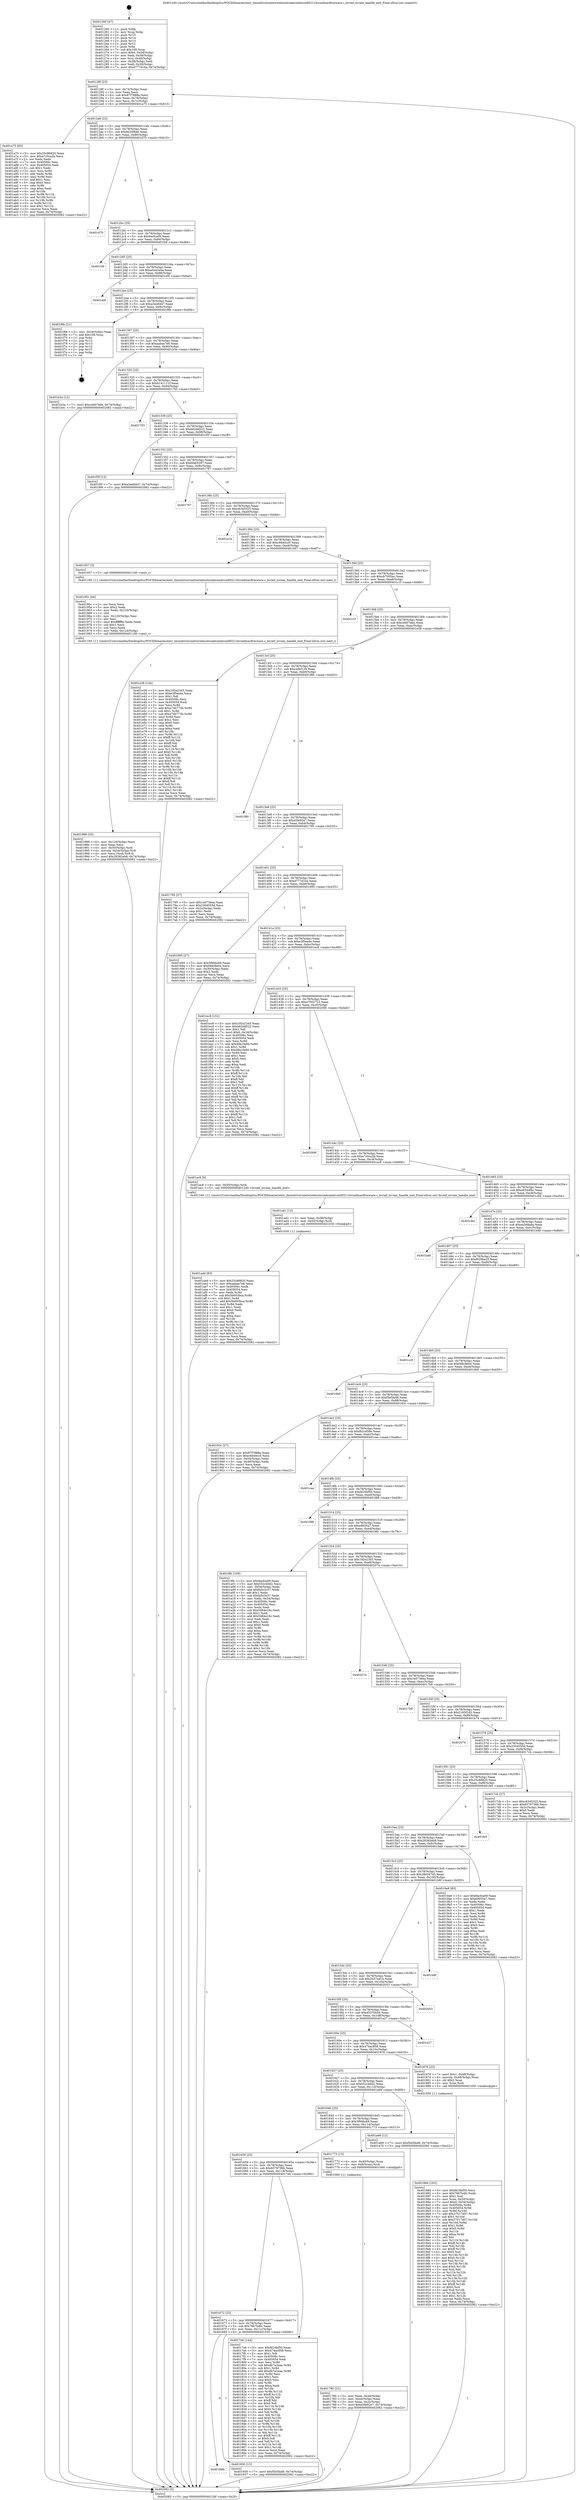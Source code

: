 digraph "0x401260" {
  label = "0x401260 (/mnt/c/Users/mathe/Desktop/tcc/POCII/binaries/extr_linuxdriversnetwirelessbroadcombrcm80211brcmfmacfirmware.c_brcmf_nvram_handle_end_Final-ollvm.out::main(0))"
  labelloc = "t"
  node[shape=record]

  Entry [label="",width=0.3,height=0.3,shape=circle,fillcolor=black,style=filled]
  "0x40128f" [label="{
     0x40128f [23]\l
     | [instrs]\l
     &nbsp;&nbsp;0x40128f \<+3\>: mov -0x74(%rbp),%eax\l
     &nbsp;&nbsp;0x401292 \<+2\>: mov %eax,%ecx\l
     &nbsp;&nbsp;0x401294 \<+6\>: sub $0x87f7888a,%ecx\l
     &nbsp;&nbsp;0x40129a \<+3\>: mov %eax,-0x78(%rbp)\l
     &nbsp;&nbsp;0x40129d \<+3\>: mov %ecx,-0x7c(%rbp)\l
     &nbsp;&nbsp;0x4012a0 \<+6\>: je 0000000000401a75 \<main+0x815\>\l
  }"]
  "0x401a75" [label="{
     0x401a75 [83]\l
     | [instrs]\l
     &nbsp;&nbsp;0x401a75 \<+5\>: mov $0x25c86820,%eax\l
     &nbsp;&nbsp;0x401a7a \<+5\>: mov $0xe7c0ca2b,%ecx\l
     &nbsp;&nbsp;0x401a7f \<+2\>: xor %edx,%edx\l
     &nbsp;&nbsp;0x401a81 \<+7\>: mov 0x40506c,%esi\l
     &nbsp;&nbsp;0x401a88 \<+7\>: mov 0x405054,%edi\l
     &nbsp;&nbsp;0x401a8f \<+3\>: sub $0x1,%edx\l
     &nbsp;&nbsp;0x401a92 \<+3\>: mov %esi,%r8d\l
     &nbsp;&nbsp;0x401a95 \<+3\>: add %edx,%r8d\l
     &nbsp;&nbsp;0x401a98 \<+4\>: imul %r8d,%esi\l
     &nbsp;&nbsp;0x401a9c \<+3\>: and $0x1,%esi\l
     &nbsp;&nbsp;0x401a9f \<+3\>: cmp $0x0,%esi\l
     &nbsp;&nbsp;0x401aa2 \<+4\>: sete %r9b\l
     &nbsp;&nbsp;0x401aa6 \<+3\>: cmp $0xa,%edi\l
     &nbsp;&nbsp;0x401aa9 \<+4\>: setl %r10b\l
     &nbsp;&nbsp;0x401aad \<+3\>: mov %r9b,%r11b\l
     &nbsp;&nbsp;0x401ab0 \<+3\>: and %r10b,%r11b\l
     &nbsp;&nbsp;0x401ab3 \<+3\>: xor %r10b,%r9b\l
     &nbsp;&nbsp;0x401ab6 \<+3\>: or %r9b,%r11b\l
     &nbsp;&nbsp;0x401ab9 \<+4\>: test $0x1,%r11b\l
     &nbsp;&nbsp;0x401abd \<+3\>: cmovne %ecx,%eax\l
     &nbsp;&nbsp;0x401ac0 \<+3\>: mov %eax,-0x74(%rbp)\l
     &nbsp;&nbsp;0x401ac3 \<+5\>: jmp 0000000000402082 \<main+0xe22\>\l
  }"]
  "0x4012a6" [label="{
     0x4012a6 [22]\l
     | [instrs]\l
     &nbsp;&nbsp;0x4012a6 \<+5\>: jmp 00000000004012ab \<main+0x4b\>\l
     &nbsp;&nbsp;0x4012ab \<+3\>: mov -0x78(%rbp),%eax\l
     &nbsp;&nbsp;0x4012ae \<+5\>: sub $0x8e35f8a6,%eax\l
     &nbsp;&nbsp;0x4012b3 \<+3\>: mov %eax,-0x80(%rbp)\l
     &nbsp;&nbsp;0x4012b6 \<+6\>: je 0000000000401d70 \<main+0xb10\>\l
  }"]
  Exit [label="",width=0.3,height=0.3,shape=circle,fillcolor=black,style=filled,peripheries=2]
  "0x401d70" [label="{
     0x401d70\l
  }", style=dashed]
  "0x4012bc" [label="{
     0x4012bc [25]\l
     | [instrs]\l
     &nbsp;&nbsp;0x4012bc \<+5\>: jmp 00000000004012c1 \<main+0x61\>\l
     &nbsp;&nbsp;0x4012c1 \<+3\>: mov -0x78(%rbp),%eax\l
     &nbsp;&nbsp;0x4012c4 \<+5\>: sub $0x9acfca09,%eax\l
     &nbsp;&nbsp;0x4012c9 \<+6\>: mov %eax,-0x84(%rbp)\l
     &nbsp;&nbsp;0x4012cf \<+6\>: je 0000000000401fc6 \<main+0xd66\>\l
  }"]
  "0x401add" [label="{
     0x401add [93]\l
     | [instrs]\l
     &nbsp;&nbsp;0x401add \<+5\>: mov $0x25c86820,%eax\l
     &nbsp;&nbsp;0x401ae2 \<+5\>: mov $0xaabaa7e6,%ecx\l
     &nbsp;&nbsp;0x401ae7 \<+7\>: mov 0x40506c,%edx\l
     &nbsp;&nbsp;0x401aee \<+7\>: mov 0x405054,%esi\l
     &nbsp;&nbsp;0x401af5 \<+3\>: mov %edx,%r8d\l
     &nbsp;&nbsp;0x401af8 \<+7\>: sub $0x5b003bca,%r8d\l
     &nbsp;&nbsp;0x401aff \<+4\>: sub $0x1,%r8d\l
     &nbsp;&nbsp;0x401b03 \<+7\>: add $0x5b003bca,%r8d\l
     &nbsp;&nbsp;0x401b0a \<+4\>: imul %r8d,%edx\l
     &nbsp;&nbsp;0x401b0e \<+3\>: and $0x1,%edx\l
     &nbsp;&nbsp;0x401b11 \<+3\>: cmp $0x0,%edx\l
     &nbsp;&nbsp;0x401b14 \<+4\>: sete %r9b\l
     &nbsp;&nbsp;0x401b18 \<+3\>: cmp $0xa,%esi\l
     &nbsp;&nbsp;0x401b1b \<+4\>: setl %r10b\l
     &nbsp;&nbsp;0x401b1f \<+3\>: mov %r9b,%r11b\l
     &nbsp;&nbsp;0x401b22 \<+3\>: and %r10b,%r11b\l
     &nbsp;&nbsp;0x401b25 \<+3\>: xor %r10b,%r9b\l
     &nbsp;&nbsp;0x401b28 \<+3\>: or %r9b,%r11b\l
     &nbsp;&nbsp;0x401b2b \<+4\>: test $0x1,%r11b\l
     &nbsp;&nbsp;0x401b2f \<+3\>: cmovne %ecx,%eax\l
     &nbsp;&nbsp;0x401b32 \<+3\>: mov %eax,-0x74(%rbp)\l
     &nbsp;&nbsp;0x401b35 \<+5\>: jmp 0000000000402082 \<main+0xe22\>\l
  }"]
  "0x401fc6" [label="{
     0x401fc6\l
  }", style=dashed]
  "0x4012d5" [label="{
     0x4012d5 [25]\l
     | [instrs]\l
     &nbsp;&nbsp;0x4012d5 \<+5\>: jmp 00000000004012da \<main+0x7a\>\l
     &nbsp;&nbsp;0x4012da \<+3\>: mov -0x78(%rbp),%eax\l
     &nbsp;&nbsp;0x4012dd \<+5\>: sub $0xa0a42e4a,%eax\l
     &nbsp;&nbsp;0x4012e2 \<+6\>: mov %eax,-0x88(%rbp)\l
     &nbsp;&nbsp;0x4012e8 \<+6\>: je 0000000000401e0f \<main+0xbaf\>\l
  }"]
  "0x401ad1" [label="{
     0x401ad1 [12]\l
     | [instrs]\l
     &nbsp;&nbsp;0x401ad1 \<+3\>: mov %eax,-0x58(%rbp)\l
     &nbsp;&nbsp;0x401ad4 \<+4\>: mov -0x50(%rbp),%rdi\l
     &nbsp;&nbsp;0x401ad8 \<+5\>: call 0000000000401030 \<free@plt\>\l
     | [calls]\l
     &nbsp;&nbsp;0x401030 \{1\} (unknown)\l
  }"]
  "0x401e0f" [label="{
     0x401e0f\l
  }", style=dashed]
  "0x4012ee" [label="{
     0x4012ee [25]\l
     | [instrs]\l
     &nbsp;&nbsp;0x4012ee \<+5\>: jmp 00000000004012f3 \<main+0x93\>\l
     &nbsp;&nbsp;0x4012f3 \<+3\>: mov -0x78(%rbp),%eax\l
     &nbsp;&nbsp;0x4012f6 \<+5\>: sub $0xa3edd447,%eax\l
     &nbsp;&nbsp;0x4012fb \<+6\>: mov %eax,-0x8c(%rbp)\l
     &nbsp;&nbsp;0x401301 \<+6\>: je 0000000000401f6b \<main+0xd0b\>\l
  }"]
  "0x401988" [label="{
     0x401988 [33]\l
     | [instrs]\l
     &nbsp;&nbsp;0x401988 \<+6\>: mov -0x124(%rbp),%ecx\l
     &nbsp;&nbsp;0x40198e \<+3\>: imul %eax,%ecx\l
     &nbsp;&nbsp;0x401991 \<+4\>: mov -0x50(%rbp),%rdi\l
     &nbsp;&nbsp;0x401995 \<+4\>: movslq -0x54(%rbp),%r8\l
     &nbsp;&nbsp;0x401999 \<+4\>: mov %ecx,(%rdi,%r8,4)\l
     &nbsp;&nbsp;0x40199d \<+7\>: movl $0x28382eb8,-0x74(%rbp)\l
     &nbsp;&nbsp;0x4019a4 \<+5\>: jmp 0000000000402082 \<main+0xe22\>\l
  }"]
  "0x401f6b" [label="{
     0x401f6b [21]\l
     | [instrs]\l
     &nbsp;&nbsp;0x401f6b \<+3\>: mov -0x34(%rbp),%eax\l
     &nbsp;&nbsp;0x401f6e \<+7\>: add $0x108,%rsp\l
     &nbsp;&nbsp;0x401f75 \<+1\>: pop %rbx\l
     &nbsp;&nbsp;0x401f76 \<+2\>: pop %r12\l
     &nbsp;&nbsp;0x401f78 \<+2\>: pop %r13\l
     &nbsp;&nbsp;0x401f7a \<+2\>: pop %r14\l
     &nbsp;&nbsp;0x401f7c \<+2\>: pop %r15\l
     &nbsp;&nbsp;0x401f7e \<+1\>: pop %rbp\l
     &nbsp;&nbsp;0x401f7f \<+1\>: ret\l
  }"]
  "0x401307" [label="{
     0x401307 [25]\l
     | [instrs]\l
     &nbsp;&nbsp;0x401307 \<+5\>: jmp 000000000040130c \<main+0xac\>\l
     &nbsp;&nbsp;0x40130c \<+3\>: mov -0x78(%rbp),%eax\l
     &nbsp;&nbsp;0x40130f \<+5\>: sub $0xaabaa7e6,%eax\l
     &nbsp;&nbsp;0x401314 \<+6\>: mov %eax,-0x90(%rbp)\l
     &nbsp;&nbsp;0x40131a \<+6\>: je 0000000000401b3a \<main+0x8da\>\l
  }"]
  "0x40195c" [label="{
     0x40195c [44]\l
     | [instrs]\l
     &nbsp;&nbsp;0x40195c \<+2\>: xor %ecx,%ecx\l
     &nbsp;&nbsp;0x40195e \<+5\>: mov $0x2,%edx\l
     &nbsp;&nbsp;0x401963 \<+6\>: mov %edx,-0x120(%rbp)\l
     &nbsp;&nbsp;0x401969 \<+1\>: cltd\l
     &nbsp;&nbsp;0x40196a \<+6\>: mov -0x120(%rbp),%esi\l
     &nbsp;&nbsp;0x401970 \<+2\>: idiv %esi\l
     &nbsp;&nbsp;0x401972 \<+6\>: imul $0xfffffffe,%edx,%edx\l
     &nbsp;&nbsp;0x401978 \<+3\>: sub $0x1,%ecx\l
     &nbsp;&nbsp;0x40197b \<+2\>: sub %ecx,%edx\l
     &nbsp;&nbsp;0x40197d \<+6\>: mov %edx,-0x124(%rbp)\l
     &nbsp;&nbsp;0x401983 \<+5\>: call 0000000000401160 \<next_i\>\l
     | [calls]\l
     &nbsp;&nbsp;0x401160 \{1\} (/mnt/c/Users/mathe/Desktop/tcc/POCII/binaries/extr_linuxdriversnetwirelessbroadcombrcm80211brcmfmacfirmware.c_brcmf_nvram_handle_end_Final-ollvm.out::next_i)\l
  }"]
  "0x401b3a" [label="{
     0x401b3a [12]\l
     | [instrs]\l
     &nbsp;&nbsp;0x401b3a \<+7\>: movl $0xcd407ebe,-0x74(%rbp)\l
     &nbsp;&nbsp;0x401b41 \<+5\>: jmp 0000000000402082 \<main+0xe22\>\l
  }"]
  "0x401320" [label="{
     0x401320 [25]\l
     | [instrs]\l
     &nbsp;&nbsp;0x401320 \<+5\>: jmp 0000000000401325 \<main+0xc5\>\l
     &nbsp;&nbsp;0x401325 \<+3\>: mov -0x78(%rbp),%eax\l
     &nbsp;&nbsp;0x401328 \<+5\>: sub $0xb141111f,%eax\l
     &nbsp;&nbsp;0x40132d \<+6\>: mov %eax,-0x94(%rbp)\l
     &nbsp;&nbsp;0x401333 \<+6\>: je 0000000000401703 \<main+0x4a3\>\l
  }"]
  "0x40168b" [label="{
     0x40168b\l
  }", style=dashed]
  "0x401703" [label="{
     0x401703\l
  }", style=dashed]
  "0x401339" [label="{
     0x401339 [25]\l
     | [instrs]\l
     &nbsp;&nbsp;0x401339 \<+5\>: jmp 000000000040133e \<main+0xde\>\l
     &nbsp;&nbsp;0x40133e \<+3\>: mov -0x78(%rbp),%eax\l
     &nbsp;&nbsp;0x401341 \<+5\>: sub $0xb62dd522,%eax\l
     &nbsp;&nbsp;0x401346 \<+6\>: mov %eax,-0x98(%rbp)\l
     &nbsp;&nbsp;0x40134c \<+6\>: je 0000000000401f5f \<main+0xcff\>\l
  }"]
  "0x401930" [label="{
     0x401930 [12]\l
     | [instrs]\l
     &nbsp;&nbsp;0x401930 \<+7\>: movl $0xf5e5fa48,-0x74(%rbp)\l
     &nbsp;&nbsp;0x401937 \<+5\>: jmp 0000000000402082 \<main+0xe22\>\l
  }"]
  "0x401f5f" [label="{
     0x401f5f [12]\l
     | [instrs]\l
     &nbsp;&nbsp;0x401f5f \<+7\>: movl $0xa3edd447,-0x74(%rbp)\l
     &nbsp;&nbsp;0x401f66 \<+5\>: jmp 0000000000402082 \<main+0xe22\>\l
  }"]
  "0x401352" [label="{
     0x401352 [25]\l
     | [instrs]\l
     &nbsp;&nbsp;0x401352 \<+5\>: jmp 0000000000401357 \<main+0xf7\>\l
     &nbsp;&nbsp;0x401357 \<+3\>: mov -0x78(%rbp),%eax\l
     &nbsp;&nbsp;0x40135a \<+5\>: sub $0xbfa65297,%eax\l
     &nbsp;&nbsp;0x40135f \<+6\>: mov %eax,-0x9c(%rbp)\l
     &nbsp;&nbsp;0x401365 \<+6\>: je 0000000000401767 \<main+0x507\>\l
  }"]
  "0x40188d" [label="{
     0x40188d [163]\l
     | [instrs]\l
     &nbsp;&nbsp;0x40188d \<+5\>: mov $0xfd16bf50,%ecx\l
     &nbsp;&nbsp;0x401892 \<+5\>: mov $0x7667b4fc,%edx\l
     &nbsp;&nbsp;0x401897 \<+3\>: mov $0x1,%sil\l
     &nbsp;&nbsp;0x40189a \<+4\>: mov %rax,-0x50(%rbp)\l
     &nbsp;&nbsp;0x40189e \<+7\>: movl $0x0,-0x54(%rbp)\l
     &nbsp;&nbsp;0x4018a5 \<+8\>: mov 0x40506c,%r8d\l
     &nbsp;&nbsp;0x4018ad \<+8\>: mov 0x405054,%r9d\l
     &nbsp;&nbsp;0x4018b5 \<+3\>: mov %r8d,%r10d\l
     &nbsp;&nbsp;0x4018b8 \<+7\>: add $0x27017d07,%r10d\l
     &nbsp;&nbsp;0x4018bf \<+4\>: sub $0x1,%r10d\l
     &nbsp;&nbsp;0x4018c3 \<+7\>: sub $0x27017d07,%r10d\l
     &nbsp;&nbsp;0x4018ca \<+4\>: imul %r10d,%r8d\l
     &nbsp;&nbsp;0x4018ce \<+4\>: and $0x1,%r8d\l
     &nbsp;&nbsp;0x4018d2 \<+4\>: cmp $0x0,%r8d\l
     &nbsp;&nbsp;0x4018d6 \<+4\>: sete %r11b\l
     &nbsp;&nbsp;0x4018da \<+4\>: cmp $0xa,%r9d\l
     &nbsp;&nbsp;0x4018de \<+3\>: setl %bl\l
     &nbsp;&nbsp;0x4018e1 \<+3\>: mov %r11b,%r14b\l
     &nbsp;&nbsp;0x4018e4 \<+4\>: xor $0xff,%r14b\l
     &nbsp;&nbsp;0x4018e8 \<+3\>: mov %bl,%r15b\l
     &nbsp;&nbsp;0x4018eb \<+4\>: xor $0xff,%r15b\l
     &nbsp;&nbsp;0x4018ef \<+4\>: xor $0x0,%sil\l
     &nbsp;&nbsp;0x4018f3 \<+3\>: mov %r14b,%r12b\l
     &nbsp;&nbsp;0x4018f6 \<+4\>: and $0x0,%r12b\l
     &nbsp;&nbsp;0x4018fa \<+3\>: and %sil,%r11b\l
     &nbsp;&nbsp;0x4018fd \<+3\>: mov %r15b,%r13b\l
     &nbsp;&nbsp;0x401900 \<+4\>: and $0x0,%r13b\l
     &nbsp;&nbsp;0x401904 \<+3\>: and %sil,%bl\l
     &nbsp;&nbsp;0x401907 \<+3\>: or %r11b,%r12b\l
     &nbsp;&nbsp;0x40190a \<+3\>: or %bl,%r13b\l
     &nbsp;&nbsp;0x40190d \<+3\>: xor %r13b,%r12b\l
     &nbsp;&nbsp;0x401910 \<+3\>: or %r15b,%r14b\l
     &nbsp;&nbsp;0x401913 \<+4\>: xor $0xff,%r14b\l
     &nbsp;&nbsp;0x401917 \<+4\>: or $0x0,%sil\l
     &nbsp;&nbsp;0x40191b \<+3\>: and %sil,%r14b\l
     &nbsp;&nbsp;0x40191e \<+3\>: or %r14b,%r12b\l
     &nbsp;&nbsp;0x401921 \<+4\>: test $0x1,%r12b\l
     &nbsp;&nbsp;0x401925 \<+3\>: cmovne %edx,%ecx\l
     &nbsp;&nbsp;0x401928 \<+3\>: mov %ecx,-0x74(%rbp)\l
     &nbsp;&nbsp;0x40192b \<+5\>: jmp 0000000000402082 \<main+0xe22\>\l
  }"]
  "0x401767" [label="{
     0x401767\l
  }", style=dashed]
  "0x40136b" [label="{
     0x40136b [25]\l
     | [instrs]\l
     &nbsp;&nbsp;0x40136b \<+5\>: jmp 0000000000401370 \<main+0x110\>\l
     &nbsp;&nbsp;0x401370 \<+3\>: mov -0x78(%rbp),%eax\l
     &nbsp;&nbsp;0x401373 \<+5\>: sub $0xc6345325,%eax\l
     &nbsp;&nbsp;0x401378 \<+6\>: mov %eax,-0xa0(%rbp)\l
     &nbsp;&nbsp;0x40137e \<+6\>: je 0000000000401e1b \<main+0xbbb\>\l
  }"]
  "0x401672" [label="{
     0x401672 [25]\l
     | [instrs]\l
     &nbsp;&nbsp;0x401672 \<+5\>: jmp 0000000000401677 \<main+0x417\>\l
     &nbsp;&nbsp;0x401677 \<+3\>: mov -0x78(%rbp),%eax\l
     &nbsp;&nbsp;0x40167a \<+5\>: sub $0x7667b4fc,%eax\l
     &nbsp;&nbsp;0x40167f \<+6\>: mov %eax,-0x11c(%rbp)\l
     &nbsp;&nbsp;0x401685 \<+6\>: je 0000000000401930 \<main+0x6d0\>\l
  }"]
  "0x401e1b" [label="{
     0x401e1b\l
  }", style=dashed]
  "0x401384" [label="{
     0x401384 [25]\l
     | [instrs]\l
     &nbsp;&nbsp;0x401384 \<+5\>: jmp 0000000000401389 \<main+0x129\>\l
     &nbsp;&nbsp;0x401389 \<+3\>: mov -0x78(%rbp),%eax\l
     &nbsp;&nbsp;0x40138c \<+5\>: sub $0xc9d40cc0,%eax\l
     &nbsp;&nbsp;0x401391 \<+6\>: mov %eax,-0xa4(%rbp)\l
     &nbsp;&nbsp;0x401397 \<+6\>: je 0000000000401957 \<main+0x6f7\>\l
  }"]
  "0x4017e6" [label="{
     0x4017e6 [144]\l
     | [instrs]\l
     &nbsp;&nbsp;0x4017e6 \<+5\>: mov $0xfd16bf50,%eax\l
     &nbsp;&nbsp;0x4017eb \<+5\>: mov $0x474ac858,%ecx\l
     &nbsp;&nbsp;0x4017f0 \<+2\>: mov $0x1,%dl\l
     &nbsp;&nbsp;0x4017f2 \<+7\>: mov 0x40506c,%esi\l
     &nbsp;&nbsp;0x4017f9 \<+7\>: mov 0x405054,%edi\l
     &nbsp;&nbsp;0x401800 \<+3\>: mov %esi,%r8d\l
     &nbsp;&nbsp;0x401803 \<+7\>: sub $0xdb7a2eae,%r8d\l
     &nbsp;&nbsp;0x40180a \<+4\>: sub $0x1,%r8d\l
     &nbsp;&nbsp;0x40180e \<+7\>: add $0xdb7a2eae,%r8d\l
     &nbsp;&nbsp;0x401815 \<+4\>: imul %r8d,%esi\l
     &nbsp;&nbsp;0x401819 \<+3\>: and $0x1,%esi\l
     &nbsp;&nbsp;0x40181c \<+3\>: cmp $0x0,%esi\l
     &nbsp;&nbsp;0x40181f \<+4\>: sete %r9b\l
     &nbsp;&nbsp;0x401823 \<+3\>: cmp $0xa,%edi\l
     &nbsp;&nbsp;0x401826 \<+4\>: setl %r10b\l
     &nbsp;&nbsp;0x40182a \<+3\>: mov %r9b,%r11b\l
     &nbsp;&nbsp;0x40182d \<+4\>: xor $0xff,%r11b\l
     &nbsp;&nbsp;0x401831 \<+3\>: mov %r10b,%bl\l
     &nbsp;&nbsp;0x401834 \<+3\>: xor $0xff,%bl\l
     &nbsp;&nbsp;0x401837 \<+3\>: xor $0x0,%dl\l
     &nbsp;&nbsp;0x40183a \<+3\>: mov %r11b,%r14b\l
     &nbsp;&nbsp;0x40183d \<+4\>: and $0x0,%r14b\l
     &nbsp;&nbsp;0x401841 \<+3\>: and %dl,%r9b\l
     &nbsp;&nbsp;0x401844 \<+3\>: mov %bl,%r15b\l
     &nbsp;&nbsp;0x401847 \<+4\>: and $0x0,%r15b\l
     &nbsp;&nbsp;0x40184b \<+3\>: and %dl,%r10b\l
     &nbsp;&nbsp;0x40184e \<+3\>: or %r9b,%r14b\l
     &nbsp;&nbsp;0x401851 \<+3\>: or %r10b,%r15b\l
     &nbsp;&nbsp;0x401854 \<+3\>: xor %r15b,%r14b\l
     &nbsp;&nbsp;0x401857 \<+3\>: or %bl,%r11b\l
     &nbsp;&nbsp;0x40185a \<+4\>: xor $0xff,%r11b\l
     &nbsp;&nbsp;0x40185e \<+3\>: or $0x0,%dl\l
     &nbsp;&nbsp;0x401861 \<+3\>: and %dl,%r11b\l
     &nbsp;&nbsp;0x401864 \<+3\>: or %r11b,%r14b\l
     &nbsp;&nbsp;0x401867 \<+4\>: test $0x1,%r14b\l
     &nbsp;&nbsp;0x40186b \<+3\>: cmovne %ecx,%eax\l
     &nbsp;&nbsp;0x40186e \<+3\>: mov %eax,-0x74(%rbp)\l
     &nbsp;&nbsp;0x401871 \<+5\>: jmp 0000000000402082 \<main+0xe22\>\l
  }"]
  "0x401957" [label="{
     0x401957 [5]\l
     | [instrs]\l
     &nbsp;&nbsp;0x401957 \<+5\>: call 0000000000401160 \<next_i\>\l
     | [calls]\l
     &nbsp;&nbsp;0x401160 \{1\} (/mnt/c/Users/mathe/Desktop/tcc/POCII/binaries/extr_linuxdriversnetwirelessbroadcombrcm80211brcmfmacfirmware.c_brcmf_nvram_handle_end_Final-ollvm.out::next_i)\l
  }"]
  "0x40139d" [label="{
     0x40139d [25]\l
     | [instrs]\l
     &nbsp;&nbsp;0x40139d \<+5\>: jmp 00000000004013a2 \<main+0x142\>\l
     &nbsp;&nbsp;0x4013a2 \<+3\>: mov -0x78(%rbp),%eax\l
     &nbsp;&nbsp;0x4013a5 \<+5\>: sub $0xcb7005ac,%eax\l
     &nbsp;&nbsp;0x4013aa \<+6\>: mov %eax,-0xa8(%rbp)\l
     &nbsp;&nbsp;0x4013b0 \<+6\>: je 0000000000401c1f \<main+0x9bf\>\l
  }"]
  "0x401780" [label="{
     0x401780 [21]\l
     | [instrs]\l
     &nbsp;&nbsp;0x401780 \<+3\>: mov %eax,-0x44(%rbp)\l
     &nbsp;&nbsp;0x401783 \<+3\>: mov -0x44(%rbp),%eax\l
     &nbsp;&nbsp;0x401786 \<+3\>: mov %eax,-0x2c(%rbp)\l
     &nbsp;&nbsp;0x401789 \<+7\>: movl $0xd3fe92e7,-0x74(%rbp)\l
     &nbsp;&nbsp;0x401790 \<+5\>: jmp 0000000000402082 \<main+0xe22\>\l
  }"]
  "0x401c1f" [label="{
     0x401c1f\l
  }", style=dashed]
  "0x4013b6" [label="{
     0x4013b6 [25]\l
     | [instrs]\l
     &nbsp;&nbsp;0x4013b6 \<+5\>: jmp 00000000004013bb \<main+0x15b\>\l
     &nbsp;&nbsp;0x4013bb \<+3\>: mov -0x78(%rbp),%eax\l
     &nbsp;&nbsp;0x4013be \<+5\>: sub $0xcd407ebe,%eax\l
     &nbsp;&nbsp;0x4013c3 \<+6\>: mov %eax,-0xac(%rbp)\l
     &nbsp;&nbsp;0x4013c9 \<+6\>: je 0000000000401e38 \<main+0xbd8\>\l
  }"]
  "0x401659" [label="{
     0x401659 [25]\l
     | [instrs]\l
     &nbsp;&nbsp;0x401659 \<+5\>: jmp 000000000040165e \<main+0x3fe\>\l
     &nbsp;&nbsp;0x40165e \<+3\>: mov -0x78(%rbp),%eax\l
     &nbsp;&nbsp;0x401661 \<+5\>: sub $0x6579736b,%eax\l
     &nbsp;&nbsp;0x401666 \<+6\>: mov %eax,-0x118(%rbp)\l
     &nbsp;&nbsp;0x40166c \<+6\>: je 00000000004017e6 \<main+0x586\>\l
  }"]
  "0x401e38" [label="{
     0x401e38 [144]\l
     | [instrs]\l
     &nbsp;&nbsp;0x401e38 \<+5\>: mov $0x192e2345,%eax\l
     &nbsp;&nbsp;0x401e3d \<+5\>: mov $0xe3f5ea4e,%ecx\l
     &nbsp;&nbsp;0x401e42 \<+2\>: mov $0x1,%dl\l
     &nbsp;&nbsp;0x401e44 \<+7\>: mov 0x40506c,%esi\l
     &nbsp;&nbsp;0x401e4b \<+7\>: mov 0x405054,%edi\l
     &nbsp;&nbsp;0x401e52 \<+3\>: mov %esi,%r8d\l
     &nbsp;&nbsp;0x401e55 \<+7\>: add $0xe74b773b,%r8d\l
     &nbsp;&nbsp;0x401e5c \<+4\>: sub $0x1,%r8d\l
     &nbsp;&nbsp;0x401e60 \<+7\>: sub $0xe74b773b,%r8d\l
     &nbsp;&nbsp;0x401e67 \<+4\>: imul %r8d,%esi\l
     &nbsp;&nbsp;0x401e6b \<+3\>: and $0x1,%esi\l
     &nbsp;&nbsp;0x401e6e \<+3\>: cmp $0x0,%esi\l
     &nbsp;&nbsp;0x401e71 \<+4\>: sete %r9b\l
     &nbsp;&nbsp;0x401e75 \<+3\>: cmp $0xa,%edi\l
     &nbsp;&nbsp;0x401e78 \<+4\>: setl %r10b\l
     &nbsp;&nbsp;0x401e7c \<+3\>: mov %r9b,%r11b\l
     &nbsp;&nbsp;0x401e7f \<+4\>: xor $0xff,%r11b\l
     &nbsp;&nbsp;0x401e83 \<+3\>: mov %r10b,%bl\l
     &nbsp;&nbsp;0x401e86 \<+3\>: xor $0xff,%bl\l
     &nbsp;&nbsp;0x401e89 \<+3\>: xor $0x0,%dl\l
     &nbsp;&nbsp;0x401e8c \<+3\>: mov %r11b,%r14b\l
     &nbsp;&nbsp;0x401e8f \<+4\>: and $0x0,%r14b\l
     &nbsp;&nbsp;0x401e93 \<+3\>: and %dl,%r9b\l
     &nbsp;&nbsp;0x401e96 \<+3\>: mov %bl,%r15b\l
     &nbsp;&nbsp;0x401e99 \<+4\>: and $0x0,%r15b\l
     &nbsp;&nbsp;0x401e9d \<+3\>: and %dl,%r10b\l
     &nbsp;&nbsp;0x401ea0 \<+3\>: or %r9b,%r14b\l
     &nbsp;&nbsp;0x401ea3 \<+3\>: or %r10b,%r15b\l
     &nbsp;&nbsp;0x401ea6 \<+3\>: xor %r15b,%r14b\l
     &nbsp;&nbsp;0x401ea9 \<+3\>: or %bl,%r11b\l
     &nbsp;&nbsp;0x401eac \<+4\>: xor $0xff,%r11b\l
     &nbsp;&nbsp;0x401eb0 \<+3\>: or $0x0,%dl\l
     &nbsp;&nbsp;0x401eb3 \<+3\>: and %dl,%r11b\l
     &nbsp;&nbsp;0x401eb6 \<+3\>: or %r11b,%r14b\l
     &nbsp;&nbsp;0x401eb9 \<+4\>: test $0x1,%r14b\l
     &nbsp;&nbsp;0x401ebd \<+3\>: cmovne %ecx,%eax\l
     &nbsp;&nbsp;0x401ec0 \<+3\>: mov %eax,-0x74(%rbp)\l
     &nbsp;&nbsp;0x401ec3 \<+5\>: jmp 0000000000402082 \<main+0xe22\>\l
  }"]
  "0x4013cf" [label="{
     0x4013cf [25]\l
     | [instrs]\l
     &nbsp;&nbsp;0x4013cf \<+5\>: jmp 00000000004013d4 \<main+0x174\>\l
     &nbsp;&nbsp;0x4013d4 \<+3\>: mov -0x78(%rbp),%eax\l
     &nbsp;&nbsp;0x4013d7 \<+5\>: sub $0xcefef126,%eax\l
     &nbsp;&nbsp;0x4013dc \<+6\>: mov %eax,-0xb0(%rbp)\l
     &nbsp;&nbsp;0x4013e2 \<+6\>: je 0000000000401f80 \<main+0xd20\>\l
  }"]
  "0x401773" [label="{
     0x401773 [13]\l
     | [instrs]\l
     &nbsp;&nbsp;0x401773 \<+4\>: mov -0x40(%rbp),%rax\l
     &nbsp;&nbsp;0x401777 \<+4\>: mov 0x8(%rax),%rdi\l
     &nbsp;&nbsp;0x40177b \<+5\>: call 0000000000401060 \<atoi@plt\>\l
     | [calls]\l
     &nbsp;&nbsp;0x401060 \{1\} (unknown)\l
  }"]
  "0x401f80" [label="{
     0x401f80\l
  }", style=dashed]
  "0x4013e8" [label="{
     0x4013e8 [25]\l
     | [instrs]\l
     &nbsp;&nbsp;0x4013e8 \<+5\>: jmp 00000000004013ed \<main+0x18d\>\l
     &nbsp;&nbsp;0x4013ed \<+3\>: mov -0x78(%rbp),%eax\l
     &nbsp;&nbsp;0x4013f0 \<+5\>: sub $0xd3fe92e7,%eax\l
     &nbsp;&nbsp;0x4013f5 \<+6\>: mov %eax,-0xb4(%rbp)\l
     &nbsp;&nbsp;0x4013fb \<+6\>: je 0000000000401795 \<main+0x535\>\l
  }"]
  "0x401640" [label="{
     0x401640 [25]\l
     | [instrs]\l
     &nbsp;&nbsp;0x401640 \<+5\>: jmp 0000000000401645 \<main+0x3e5\>\l
     &nbsp;&nbsp;0x401645 \<+3\>: mov -0x78(%rbp),%eax\l
     &nbsp;&nbsp;0x401648 \<+5\>: sub $0x5f94bcb9,%eax\l
     &nbsp;&nbsp;0x40164d \<+6\>: mov %eax,-0x114(%rbp)\l
     &nbsp;&nbsp;0x401653 \<+6\>: je 0000000000401773 \<main+0x513\>\l
  }"]
  "0x401795" [label="{
     0x401795 [27]\l
     | [instrs]\l
     &nbsp;&nbsp;0x401795 \<+5\>: mov $0x1e0736ea,%eax\l
     &nbsp;&nbsp;0x40179a \<+5\>: mov $0x2304555d,%ecx\l
     &nbsp;&nbsp;0x40179f \<+3\>: mov -0x2c(%rbp),%edx\l
     &nbsp;&nbsp;0x4017a2 \<+3\>: cmp $0x1,%edx\l
     &nbsp;&nbsp;0x4017a5 \<+3\>: cmovl %ecx,%eax\l
     &nbsp;&nbsp;0x4017a8 \<+3\>: mov %eax,-0x74(%rbp)\l
     &nbsp;&nbsp;0x4017ab \<+5\>: jmp 0000000000402082 \<main+0xe22\>\l
  }"]
  "0x401401" [label="{
     0x401401 [25]\l
     | [instrs]\l
     &nbsp;&nbsp;0x401401 \<+5\>: jmp 0000000000401406 \<main+0x1a6\>\l
     &nbsp;&nbsp;0x401406 \<+3\>: mov -0x78(%rbp),%eax\l
     &nbsp;&nbsp;0x401409 \<+5\>: sub $0xd777d16a,%eax\l
     &nbsp;&nbsp;0x40140e \<+6\>: mov %eax,-0xb8(%rbp)\l
     &nbsp;&nbsp;0x401414 \<+6\>: je 0000000000401695 \<main+0x435\>\l
  }"]
  "0x401a69" [label="{
     0x401a69 [12]\l
     | [instrs]\l
     &nbsp;&nbsp;0x401a69 \<+7\>: movl $0xf5e5fa48,-0x74(%rbp)\l
     &nbsp;&nbsp;0x401a70 \<+5\>: jmp 0000000000402082 \<main+0xe22\>\l
  }"]
  "0x401695" [label="{
     0x401695 [27]\l
     | [instrs]\l
     &nbsp;&nbsp;0x401695 \<+5\>: mov $0x5f94bcb9,%eax\l
     &nbsp;&nbsp;0x40169a \<+5\>: mov $0xf48c9eb4,%ecx\l
     &nbsp;&nbsp;0x40169f \<+3\>: mov -0x30(%rbp),%edx\l
     &nbsp;&nbsp;0x4016a2 \<+3\>: cmp $0x2,%edx\l
     &nbsp;&nbsp;0x4016a5 \<+3\>: cmovne %ecx,%eax\l
     &nbsp;&nbsp;0x4016a8 \<+3\>: mov %eax,-0x74(%rbp)\l
     &nbsp;&nbsp;0x4016ab \<+5\>: jmp 0000000000402082 \<main+0xe22\>\l
  }"]
  "0x40141a" [label="{
     0x40141a [25]\l
     | [instrs]\l
     &nbsp;&nbsp;0x40141a \<+5\>: jmp 000000000040141f \<main+0x1bf\>\l
     &nbsp;&nbsp;0x40141f \<+3\>: mov -0x78(%rbp),%eax\l
     &nbsp;&nbsp;0x401422 \<+5\>: sub $0xe3f5ea4e,%eax\l
     &nbsp;&nbsp;0x401427 \<+6\>: mov %eax,-0xbc(%rbp)\l
     &nbsp;&nbsp;0x40142d \<+6\>: je 0000000000401ec8 \<main+0xc68\>\l
  }"]
  "0x402082" [label="{
     0x402082 [5]\l
     | [instrs]\l
     &nbsp;&nbsp;0x402082 \<+5\>: jmp 000000000040128f \<main+0x2f\>\l
  }"]
  "0x401260" [label="{
     0x401260 [47]\l
     | [instrs]\l
     &nbsp;&nbsp;0x401260 \<+1\>: push %rbp\l
     &nbsp;&nbsp;0x401261 \<+3\>: mov %rsp,%rbp\l
     &nbsp;&nbsp;0x401264 \<+2\>: push %r15\l
     &nbsp;&nbsp;0x401266 \<+2\>: push %r14\l
     &nbsp;&nbsp;0x401268 \<+2\>: push %r13\l
     &nbsp;&nbsp;0x40126a \<+2\>: push %r12\l
     &nbsp;&nbsp;0x40126c \<+1\>: push %rbx\l
     &nbsp;&nbsp;0x40126d \<+7\>: sub $0x108,%rsp\l
     &nbsp;&nbsp;0x401274 \<+7\>: movl $0x0,-0x34(%rbp)\l
     &nbsp;&nbsp;0x40127b \<+3\>: mov %edi,-0x38(%rbp)\l
     &nbsp;&nbsp;0x40127e \<+4\>: mov %rsi,-0x40(%rbp)\l
     &nbsp;&nbsp;0x401282 \<+3\>: mov -0x38(%rbp),%edi\l
     &nbsp;&nbsp;0x401285 \<+3\>: mov %edi,-0x30(%rbp)\l
     &nbsp;&nbsp;0x401288 \<+7\>: movl $0xd777d16a,-0x74(%rbp)\l
  }"]
  "0x401627" [label="{
     0x401627 [25]\l
     | [instrs]\l
     &nbsp;&nbsp;0x401627 \<+5\>: jmp 000000000040162c \<main+0x3cc\>\l
     &nbsp;&nbsp;0x40162c \<+3\>: mov -0x78(%rbp),%eax\l
     &nbsp;&nbsp;0x40162f \<+5\>: sub $0x552c40d2,%eax\l
     &nbsp;&nbsp;0x401634 \<+6\>: mov %eax,-0x110(%rbp)\l
     &nbsp;&nbsp;0x40163a \<+6\>: je 0000000000401a69 \<main+0x809\>\l
  }"]
  "0x401ec8" [label="{
     0x401ec8 [151]\l
     | [instrs]\l
     &nbsp;&nbsp;0x401ec8 \<+5\>: mov $0x192e2345,%eax\l
     &nbsp;&nbsp;0x401ecd \<+5\>: mov $0xb62dd522,%ecx\l
     &nbsp;&nbsp;0x401ed2 \<+2\>: mov $0x1,%dl\l
     &nbsp;&nbsp;0x401ed4 \<+7\>: movl $0x0,-0x34(%rbp)\l
     &nbsp;&nbsp;0x401edb \<+7\>: mov 0x40506c,%esi\l
     &nbsp;&nbsp;0x401ee2 \<+7\>: mov 0x405054,%edi\l
     &nbsp;&nbsp;0x401ee9 \<+3\>: mov %esi,%r8d\l
     &nbsp;&nbsp;0x401eec \<+7\>: add $0x49a1fa9d,%r8d\l
     &nbsp;&nbsp;0x401ef3 \<+4\>: sub $0x1,%r8d\l
     &nbsp;&nbsp;0x401ef7 \<+7\>: sub $0x49a1fa9d,%r8d\l
     &nbsp;&nbsp;0x401efe \<+4\>: imul %r8d,%esi\l
     &nbsp;&nbsp;0x401f02 \<+3\>: and $0x1,%esi\l
     &nbsp;&nbsp;0x401f05 \<+3\>: cmp $0x0,%esi\l
     &nbsp;&nbsp;0x401f08 \<+4\>: sete %r9b\l
     &nbsp;&nbsp;0x401f0c \<+3\>: cmp $0xa,%edi\l
     &nbsp;&nbsp;0x401f0f \<+4\>: setl %r10b\l
     &nbsp;&nbsp;0x401f13 \<+3\>: mov %r9b,%r11b\l
     &nbsp;&nbsp;0x401f16 \<+4\>: xor $0xff,%r11b\l
     &nbsp;&nbsp;0x401f1a \<+3\>: mov %r10b,%bl\l
     &nbsp;&nbsp;0x401f1d \<+3\>: xor $0xff,%bl\l
     &nbsp;&nbsp;0x401f20 \<+3\>: xor $0x1,%dl\l
     &nbsp;&nbsp;0x401f23 \<+3\>: mov %r11b,%r14b\l
     &nbsp;&nbsp;0x401f26 \<+4\>: and $0xff,%r14b\l
     &nbsp;&nbsp;0x401f2a \<+3\>: and %dl,%r9b\l
     &nbsp;&nbsp;0x401f2d \<+3\>: mov %bl,%r15b\l
     &nbsp;&nbsp;0x401f30 \<+4\>: and $0xff,%r15b\l
     &nbsp;&nbsp;0x401f34 \<+3\>: and %dl,%r10b\l
     &nbsp;&nbsp;0x401f37 \<+3\>: or %r9b,%r14b\l
     &nbsp;&nbsp;0x401f3a \<+3\>: or %r10b,%r15b\l
     &nbsp;&nbsp;0x401f3d \<+3\>: xor %r15b,%r14b\l
     &nbsp;&nbsp;0x401f40 \<+3\>: or %bl,%r11b\l
     &nbsp;&nbsp;0x401f43 \<+4\>: xor $0xff,%r11b\l
     &nbsp;&nbsp;0x401f47 \<+3\>: or $0x1,%dl\l
     &nbsp;&nbsp;0x401f4a \<+3\>: and %dl,%r11b\l
     &nbsp;&nbsp;0x401f4d \<+3\>: or %r11b,%r14b\l
     &nbsp;&nbsp;0x401f50 \<+4\>: test $0x1,%r14b\l
     &nbsp;&nbsp;0x401f54 \<+3\>: cmovne %ecx,%eax\l
     &nbsp;&nbsp;0x401f57 \<+3\>: mov %eax,-0x74(%rbp)\l
     &nbsp;&nbsp;0x401f5a \<+5\>: jmp 0000000000402082 \<main+0xe22\>\l
  }"]
  "0x401433" [label="{
     0x401433 [25]\l
     | [instrs]\l
     &nbsp;&nbsp;0x401433 \<+5\>: jmp 0000000000401438 \<main+0x1d8\>\l
     &nbsp;&nbsp;0x401438 \<+3\>: mov -0x78(%rbp),%eax\l
     &nbsp;&nbsp;0x40143b \<+5\>: sub $0xe7002723,%eax\l
     &nbsp;&nbsp;0x401440 \<+6\>: mov %eax,-0xc0(%rbp)\l
     &nbsp;&nbsp;0x401446 \<+6\>: je 0000000000402006 \<main+0xda6\>\l
  }"]
  "0x401876" [label="{
     0x401876 [23]\l
     | [instrs]\l
     &nbsp;&nbsp;0x401876 \<+7\>: movl $0x1,-0x48(%rbp)\l
     &nbsp;&nbsp;0x40187d \<+4\>: movslq -0x48(%rbp),%rax\l
     &nbsp;&nbsp;0x401881 \<+4\>: shl $0x2,%rax\l
     &nbsp;&nbsp;0x401885 \<+3\>: mov %rax,%rdi\l
     &nbsp;&nbsp;0x401888 \<+5\>: call 0000000000401050 \<malloc@plt\>\l
     | [calls]\l
     &nbsp;&nbsp;0x401050 \{1\} (unknown)\l
  }"]
  "0x402006" [label="{
     0x402006\l
  }", style=dashed]
  "0x40144c" [label="{
     0x40144c [25]\l
     | [instrs]\l
     &nbsp;&nbsp;0x40144c \<+5\>: jmp 0000000000401451 \<main+0x1f1\>\l
     &nbsp;&nbsp;0x401451 \<+3\>: mov -0x78(%rbp),%eax\l
     &nbsp;&nbsp;0x401454 \<+5\>: sub $0xe7c0ca2b,%eax\l
     &nbsp;&nbsp;0x401459 \<+6\>: mov %eax,-0xc4(%rbp)\l
     &nbsp;&nbsp;0x40145f \<+6\>: je 0000000000401ac8 \<main+0x868\>\l
  }"]
  "0x40160e" [label="{
     0x40160e [25]\l
     | [instrs]\l
     &nbsp;&nbsp;0x40160e \<+5\>: jmp 0000000000401613 \<main+0x3b3\>\l
     &nbsp;&nbsp;0x401613 \<+3\>: mov -0x78(%rbp),%eax\l
     &nbsp;&nbsp;0x401616 \<+5\>: sub $0x474ac858,%eax\l
     &nbsp;&nbsp;0x40161b \<+6\>: mov %eax,-0x10c(%rbp)\l
     &nbsp;&nbsp;0x401621 \<+6\>: je 0000000000401876 \<main+0x616\>\l
  }"]
  "0x401ac8" [label="{
     0x401ac8 [9]\l
     | [instrs]\l
     &nbsp;&nbsp;0x401ac8 \<+4\>: mov -0x50(%rbp),%rdi\l
     &nbsp;&nbsp;0x401acc \<+5\>: call 0000000000401240 \<brcmf_nvram_handle_end\>\l
     | [calls]\l
     &nbsp;&nbsp;0x401240 \{1\} (/mnt/c/Users/mathe/Desktop/tcc/POCII/binaries/extr_linuxdriversnetwirelessbroadcombrcm80211brcmfmacfirmware.c_brcmf_nvram_handle_end_Final-ollvm.out::brcmf_nvram_handle_end)\l
  }"]
  "0x401465" [label="{
     0x401465 [25]\l
     | [instrs]\l
     &nbsp;&nbsp;0x401465 \<+5\>: jmp 000000000040146a \<main+0x20a\>\l
     &nbsp;&nbsp;0x40146a \<+3\>: mov -0x78(%rbp),%eax\l
     &nbsp;&nbsp;0x40146d \<+5\>: sub $0xe9344fbc,%eax\l
     &nbsp;&nbsp;0x401472 \<+6\>: mov %eax,-0xc8(%rbp)\l
     &nbsp;&nbsp;0x401478 \<+6\>: je 0000000000401cbd \<main+0xa5d\>\l
  }"]
  "0x401e27" [label="{
     0x401e27\l
  }", style=dashed]
  "0x401cbd" [label="{
     0x401cbd\l
  }", style=dashed]
  "0x40147e" [label="{
     0x40147e [25]\l
     | [instrs]\l
     &nbsp;&nbsp;0x40147e \<+5\>: jmp 0000000000401483 \<main+0x223\>\l
     &nbsp;&nbsp;0x401483 \<+3\>: mov -0x78(%rbp),%eax\l
     &nbsp;&nbsp;0x401486 \<+5\>: sub $0xea368ada,%eax\l
     &nbsp;&nbsp;0x40148b \<+6\>: mov %eax,-0xcc(%rbp)\l
     &nbsp;&nbsp;0x401491 \<+6\>: je 0000000000401b46 \<main+0x8e6\>\l
  }"]
  "0x4015f5" [label="{
     0x4015f5 [25]\l
     | [instrs]\l
     &nbsp;&nbsp;0x4015f5 \<+5\>: jmp 00000000004015fa \<main+0x39a\>\l
     &nbsp;&nbsp;0x4015fa \<+3\>: mov -0x78(%rbp),%eax\l
     &nbsp;&nbsp;0x4015fd \<+5\>: sub $0x45370b56,%eax\l
     &nbsp;&nbsp;0x401602 \<+6\>: mov %eax,-0x108(%rbp)\l
     &nbsp;&nbsp;0x401608 \<+6\>: je 0000000000401e27 \<main+0xbc7\>\l
  }"]
  "0x401b46" [label="{
     0x401b46\l
  }", style=dashed]
  "0x401497" [label="{
     0x401497 [25]\l
     | [instrs]\l
     &nbsp;&nbsp;0x401497 \<+5\>: jmp 000000000040149c \<main+0x23c\>\l
     &nbsp;&nbsp;0x40149c \<+3\>: mov -0x78(%rbp),%eax\l
     &nbsp;&nbsp;0x40149f \<+5\>: sub $0xf029ba25,%eax\l
     &nbsp;&nbsp;0x4014a4 \<+6\>: mov %eax,-0xd0(%rbp)\l
     &nbsp;&nbsp;0x4014aa \<+6\>: je 0000000000401cc9 \<main+0xa69\>\l
  }"]
  "0x402053" [label="{
     0x402053\l
  }", style=dashed]
  "0x401cc9" [label="{
     0x401cc9\l
  }", style=dashed]
  "0x4014b0" [label="{
     0x4014b0 [25]\l
     | [instrs]\l
     &nbsp;&nbsp;0x4014b0 \<+5\>: jmp 00000000004014b5 \<main+0x255\>\l
     &nbsp;&nbsp;0x4014b5 \<+3\>: mov -0x78(%rbp),%eax\l
     &nbsp;&nbsp;0x4014b8 \<+5\>: sub $0xf48c9eb4,%eax\l
     &nbsp;&nbsp;0x4014bd \<+6\>: mov %eax,-0xd4(%rbp)\l
     &nbsp;&nbsp;0x4014c3 \<+6\>: je 00000000004016b0 \<main+0x450\>\l
  }"]
  "0x4015dc" [label="{
     0x4015dc [25]\l
     | [instrs]\l
     &nbsp;&nbsp;0x4015dc \<+5\>: jmp 00000000004015e1 \<main+0x381\>\l
     &nbsp;&nbsp;0x4015e1 \<+3\>: mov -0x78(%rbp),%eax\l
     &nbsp;&nbsp;0x4015e4 \<+5\>: sub $0x2b57a91b,%eax\l
     &nbsp;&nbsp;0x4015e9 \<+6\>: mov %eax,-0x104(%rbp)\l
     &nbsp;&nbsp;0x4015ef \<+6\>: je 0000000000402053 \<main+0xdf3\>\l
  }"]
  "0x4016b0" [label="{
     0x4016b0\l
  }", style=dashed]
  "0x4014c9" [label="{
     0x4014c9 [25]\l
     | [instrs]\l
     &nbsp;&nbsp;0x4014c9 \<+5\>: jmp 00000000004014ce \<main+0x26e\>\l
     &nbsp;&nbsp;0x4014ce \<+3\>: mov -0x78(%rbp),%eax\l
     &nbsp;&nbsp;0x4014d1 \<+5\>: sub $0xf5e5fa48,%eax\l
     &nbsp;&nbsp;0x4014d6 \<+6\>: mov %eax,-0xd8(%rbp)\l
     &nbsp;&nbsp;0x4014dc \<+6\>: je 000000000040193c \<main+0x6dc\>\l
  }"]
  "0x401b8f" [label="{
     0x401b8f\l
  }", style=dashed]
  "0x40193c" [label="{
     0x40193c [27]\l
     | [instrs]\l
     &nbsp;&nbsp;0x40193c \<+5\>: mov $0x87f7888a,%eax\l
     &nbsp;&nbsp;0x401941 \<+5\>: mov $0xc9d40cc0,%ecx\l
     &nbsp;&nbsp;0x401946 \<+3\>: mov -0x54(%rbp),%edx\l
     &nbsp;&nbsp;0x401949 \<+3\>: cmp -0x48(%rbp),%edx\l
     &nbsp;&nbsp;0x40194c \<+3\>: cmovl %ecx,%eax\l
     &nbsp;&nbsp;0x40194f \<+3\>: mov %eax,-0x74(%rbp)\l
     &nbsp;&nbsp;0x401952 \<+5\>: jmp 0000000000402082 \<main+0xe22\>\l
  }"]
  "0x4014e2" [label="{
     0x4014e2 [25]\l
     | [instrs]\l
     &nbsp;&nbsp;0x4014e2 \<+5\>: jmp 00000000004014e7 \<main+0x287\>\l
     &nbsp;&nbsp;0x4014e7 \<+3\>: mov -0x78(%rbp),%eax\l
     &nbsp;&nbsp;0x4014ea \<+5\>: sub $0xfb2cd58e,%eax\l
     &nbsp;&nbsp;0x4014ef \<+6\>: mov %eax,-0xdc(%rbp)\l
     &nbsp;&nbsp;0x4014f5 \<+6\>: je 0000000000401cea \<main+0xa8a\>\l
  }"]
  "0x4015c3" [label="{
     0x4015c3 [25]\l
     | [instrs]\l
     &nbsp;&nbsp;0x4015c3 \<+5\>: jmp 00000000004015c8 \<main+0x368\>\l
     &nbsp;&nbsp;0x4015c8 \<+3\>: mov -0x78(%rbp),%eax\l
     &nbsp;&nbsp;0x4015cb \<+5\>: sub $0x28d347d3,%eax\l
     &nbsp;&nbsp;0x4015d0 \<+6\>: mov %eax,-0x100(%rbp)\l
     &nbsp;&nbsp;0x4015d6 \<+6\>: je 0000000000401b8f \<main+0x92f\>\l
  }"]
  "0x401cea" [label="{
     0x401cea\l
  }", style=dashed]
  "0x4014fb" [label="{
     0x4014fb [25]\l
     | [instrs]\l
     &nbsp;&nbsp;0x4014fb \<+5\>: jmp 0000000000401500 \<main+0x2a0\>\l
     &nbsp;&nbsp;0x401500 \<+3\>: mov -0x78(%rbp),%eax\l
     &nbsp;&nbsp;0x401503 \<+5\>: sub $0xfd16bf50,%eax\l
     &nbsp;&nbsp;0x401508 \<+6\>: mov %eax,-0xe0(%rbp)\l
     &nbsp;&nbsp;0x40150e \<+6\>: je 0000000000401f98 \<main+0xd38\>\l
  }"]
  "0x4019a9" [label="{
     0x4019a9 [83]\l
     | [instrs]\l
     &nbsp;&nbsp;0x4019a9 \<+5\>: mov $0x9acfca09,%eax\l
     &nbsp;&nbsp;0x4019ae \<+5\>: mov $0xe9655a7,%ecx\l
     &nbsp;&nbsp;0x4019b3 \<+2\>: xor %edx,%edx\l
     &nbsp;&nbsp;0x4019b5 \<+7\>: mov 0x40506c,%esi\l
     &nbsp;&nbsp;0x4019bc \<+7\>: mov 0x405054,%edi\l
     &nbsp;&nbsp;0x4019c3 \<+3\>: sub $0x1,%edx\l
     &nbsp;&nbsp;0x4019c6 \<+3\>: mov %esi,%r8d\l
     &nbsp;&nbsp;0x4019c9 \<+3\>: add %edx,%r8d\l
     &nbsp;&nbsp;0x4019cc \<+4\>: imul %r8d,%esi\l
     &nbsp;&nbsp;0x4019d0 \<+3\>: and $0x1,%esi\l
     &nbsp;&nbsp;0x4019d3 \<+3\>: cmp $0x0,%esi\l
     &nbsp;&nbsp;0x4019d6 \<+4\>: sete %r9b\l
     &nbsp;&nbsp;0x4019da \<+3\>: cmp $0xa,%edi\l
     &nbsp;&nbsp;0x4019dd \<+4\>: setl %r10b\l
     &nbsp;&nbsp;0x4019e1 \<+3\>: mov %r9b,%r11b\l
     &nbsp;&nbsp;0x4019e4 \<+3\>: and %r10b,%r11b\l
     &nbsp;&nbsp;0x4019e7 \<+3\>: xor %r10b,%r9b\l
     &nbsp;&nbsp;0x4019ea \<+3\>: or %r9b,%r11b\l
     &nbsp;&nbsp;0x4019ed \<+4\>: test $0x1,%r11b\l
     &nbsp;&nbsp;0x4019f1 \<+3\>: cmovne %ecx,%eax\l
     &nbsp;&nbsp;0x4019f4 \<+3\>: mov %eax,-0x74(%rbp)\l
     &nbsp;&nbsp;0x4019f7 \<+5\>: jmp 0000000000402082 \<main+0xe22\>\l
  }"]
  "0x401f98" [label="{
     0x401f98\l
  }", style=dashed]
  "0x401514" [label="{
     0x401514 [25]\l
     | [instrs]\l
     &nbsp;&nbsp;0x401514 \<+5\>: jmp 0000000000401519 \<main+0x2b9\>\l
     &nbsp;&nbsp;0x401519 \<+3\>: mov -0x78(%rbp),%eax\l
     &nbsp;&nbsp;0x40151c \<+5\>: sub $0xe9655a7,%eax\l
     &nbsp;&nbsp;0x401521 \<+6\>: mov %eax,-0xe4(%rbp)\l
     &nbsp;&nbsp;0x401527 \<+6\>: je 00000000004019fc \<main+0x79c\>\l
  }"]
  "0x4015aa" [label="{
     0x4015aa [25]\l
     | [instrs]\l
     &nbsp;&nbsp;0x4015aa \<+5\>: jmp 00000000004015af \<main+0x34f\>\l
     &nbsp;&nbsp;0x4015af \<+3\>: mov -0x78(%rbp),%eax\l
     &nbsp;&nbsp;0x4015b2 \<+5\>: sub $0x28382eb8,%eax\l
     &nbsp;&nbsp;0x4015b7 \<+6\>: mov %eax,-0xfc(%rbp)\l
     &nbsp;&nbsp;0x4015bd \<+6\>: je 00000000004019a9 \<main+0x749\>\l
  }"]
  "0x4019fc" [label="{
     0x4019fc [109]\l
     | [instrs]\l
     &nbsp;&nbsp;0x4019fc \<+5\>: mov $0x9acfca09,%eax\l
     &nbsp;&nbsp;0x401a01 \<+5\>: mov $0x552c40d2,%ecx\l
     &nbsp;&nbsp;0x401a06 \<+3\>: mov -0x54(%rbp),%edx\l
     &nbsp;&nbsp;0x401a09 \<+6\>: add $0xfa5c3c37,%edx\l
     &nbsp;&nbsp;0x401a0f \<+3\>: add $0x1,%edx\l
     &nbsp;&nbsp;0x401a12 \<+6\>: sub $0xfa5c3c37,%edx\l
     &nbsp;&nbsp;0x401a18 \<+3\>: mov %edx,-0x54(%rbp)\l
     &nbsp;&nbsp;0x401a1b \<+7\>: mov 0x40506c,%edx\l
     &nbsp;&nbsp;0x401a22 \<+7\>: mov 0x405054,%esi\l
     &nbsp;&nbsp;0x401a29 \<+2\>: mov %edx,%edi\l
     &nbsp;&nbsp;0x401a2b \<+6\>: sub $0x5484e18c,%edi\l
     &nbsp;&nbsp;0x401a31 \<+3\>: sub $0x1,%edi\l
     &nbsp;&nbsp;0x401a34 \<+6\>: add $0x5484e18c,%edi\l
     &nbsp;&nbsp;0x401a3a \<+3\>: imul %edi,%edx\l
     &nbsp;&nbsp;0x401a3d \<+3\>: and $0x1,%edx\l
     &nbsp;&nbsp;0x401a40 \<+3\>: cmp $0x0,%edx\l
     &nbsp;&nbsp;0x401a43 \<+4\>: sete %r8b\l
     &nbsp;&nbsp;0x401a47 \<+3\>: cmp $0xa,%esi\l
     &nbsp;&nbsp;0x401a4a \<+4\>: setl %r9b\l
     &nbsp;&nbsp;0x401a4e \<+3\>: mov %r8b,%r10b\l
     &nbsp;&nbsp;0x401a51 \<+3\>: and %r9b,%r10b\l
     &nbsp;&nbsp;0x401a54 \<+3\>: xor %r9b,%r8b\l
     &nbsp;&nbsp;0x401a57 \<+3\>: or %r8b,%r10b\l
     &nbsp;&nbsp;0x401a5a \<+4\>: test $0x1,%r10b\l
     &nbsp;&nbsp;0x401a5e \<+3\>: cmovne %ecx,%eax\l
     &nbsp;&nbsp;0x401a61 \<+3\>: mov %eax,-0x74(%rbp)\l
     &nbsp;&nbsp;0x401a64 \<+5\>: jmp 0000000000402082 \<main+0xe22\>\l
  }"]
  "0x40152d" [label="{
     0x40152d [25]\l
     | [instrs]\l
     &nbsp;&nbsp;0x40152d \<+5\>: jmp 0000000000401532 \<main+0x2d2\>\l
     &nbsp;&nbsp;0x401532 \<+3\>: mov -0x78(%rbp),%eax\l
     &nbsp;&nbsp;0x401535 \<+5\>: sub $0x192e2345,%eax\l
     &nbsp;&nbsp;0x40153a \<+6\>: mov %eax,-0xe8(%rbp)\l
     &nbsp;&nbsp;0x401540 \<+6\>: je 0000000000402074 \<main+0xe14\>\l
  }"]
  "0x401fe5" [label="{
     0x401fe5\l
  }", style=dashed]
  "0x402074" [label="{
     0x402074\l
  }", style=dashed]
  "0x401546" [label="{
     0x401546 [25]\l
     | [instrs]\l
     &nbsp;&nbsp;0x401546 \<+5\>: jmp 000000000040154b \<main+0x2eb\>\l
     &nbsp;&nbsp;0x40154b \<+3\>: mov -0x78(%rbp),%eax\l
     &nbsp;&nbsp;0x40154e \<+5\>: sub $0x1e0736ea,%eax\l
     &nbsp;&nbsp;0x401553 \<+6\>: mov %eax,-0xec(%rbp)\l
     &nbsp;&nbsp;0x401559 \<+6\>: je 00000000004017b0 \<main+0x550\>\l
  }"]
  "0x401591" [label="{
     0x401591 [25]\l
     | [instrs]\l
     &nbsp;&nbsp;0x401591 \<+5\>: jmp 0000000000401596 \<main+0x336\>\l
     &nbsp;&nbsp;0x401596 \<+3\>: mov -0x78(%rbp),%eax\l
     &nbsp;&nbsp;0x401599 \<+5\>: sub $0x25c86820,%eax\l
     &nbsp;&nbsp;0x40159e \<+6\>: mov %eax,-0xf8(%rbp)\l
     &nbsp;&nbsp;0x4015a4 \<+6\>: je 0000000000401fe5 \<main+0xd85\>\l
  }"]
  "0x4017b0" [label="{
     0x4017b0\l
  }", style=dashed]
  "0x40155f" [label="{
     0x40155f [25]\l
     | [instrs]\l
     &nbsp;&nbsp;0x40155f \<+5\>: jmp 0000000000401564 \<main+0x304\>\l
     &nbsp;&nbsp;0x401564 \<+3\>: mov -0x78(%rbp),%eax\l
     &nbsp;&nbsp;0x401567 \<+5\>: sub $0x2165f1d2,%eax\l
     &nbsp;&nbsp;0x40156c \<+6\>: mov %eax,-0xf0(%rbp)\l
     &nbsp;&nbsp;0x401572 \<+6\>: je 0000000000401b74 \<main+0x914\>\l
  }"]
  "0x4017cb" [label="{
     0x4017cb [27]\l
     | [instrs]\l
     &nbsp;&nbsp;0x4017cb \<+5\>: mov $0xc6345325,%eax\l
     &nbsp;&nbsp;0x4017d0 \<+5\>: mov $0x6579736b,%ecx\l
     &nbsp;&nbsp;0x4017d5 \<+3\>: mov -0x2c(%rbp),%edx\l
     &nbsp;&nbsp;0x4017d8 \<+3\>: cmp $0x0,%edx\l
     &nbsp;&nbsp;0x4017db \<+3\>: cmove %ecx,%eax\l
     &nbsp;&nbsp;0x4017de \<+3\>: mov %eax,-0x74(%rbp)\l
     &nbsp;&nbsp;0x4017e1 \<+5\>: jmp 0000000000402082 \<main+0xe22\>\l
  }"]
  "0x401b74" [label="{
     0x401b74\l
  }", style=dashed]
  "0x401578" [label="{
     0x401578 [25]\l
     | [instrs]\l
     &nbsp;&nbsp;0x401578 \<+5\>: jmp 000000000040157d \<main+0x31d\>\l
     &nbsp;&nbsp;0x40157d \<+3\>: mov -0x78(%rbp),%eax\l
     &nbsp;&nbsp;0x401580 \<+5\>: sub $0x2304555d,%eax\l
     &nbsp;&nbsp;0x401585 \<+6\>: mov %eax,-0xf4(%rbp)\l
     &nbsp;&nbsp;0x40158b \<+6\>: je 00000000004017cb \<main+0x56b\>\l
  }"]
  Entry -> "0x401260" [label=" 1"]
  "0x40128f" -> "0x401a75" [label=" 1"]
  "0x40128f" -> "0x4012a6" [label=" 19"]
  "0x401f6b" -> Exit [label=" 1"]
  "0x4012a6" -> "0x401d70" [label=" 0"]
  "0x4012a6" -> "0x4012bc" [label=" 19"]
  "0x401f5f" -> "0x402082" [label=" 1"]
  "0x4012bc" -> "0x401fc6" [label=" 0"]
  "0x4012bc" -> "0x4012d5" [label=" 19"]
  "0x401ec8" -> "0x402082" [label=" 1"]
  "0x4012d5" -> "0x401e0f" [label=" 0"]
  "0x4012d5" -> "0x4012ee" [label=" 19"]
  "0x401e38" -> "0x402082" [label=" 1"]
  "0x4012ee" -> "0x401f6b" [label=" 1"]
  "0x4012ee" -> "0x401307" [label=" 18"]
  "0x401b3a" -> "0x402082" [label=" 1"]
  "0x401307" -> "0x401b3a" [label=" 1"]
  "0x401307" -> "0x401320" [label=" 17"]
  "0x401add" -> "0x402082" [label=" 1"]
  "0x401320" -> "0x401703" [label=" 0"]
  "0x401320" -> "0x401339" [label=" 17"]
  "0x401ad1" -> "0x401add" [label=" 1"]
  "0x401339" -> "0x401f5f" [label=" 1"]
  "0x401339" -> "0x401352" [label=" 16"]
  "0x401ac8" -> "0x401ad1" [label=" 1"]
  "0x401352" -> "0x401767" [label=" 0"]
  "0x401352" -> "0x40136b" [label=" 16"]
  "0x401a69" -> "0x402082" [label=" 1"]
  "0x40136b" -> "0x401e1b" [label=" 0"]
  "0x40136b" -> "0x401384" [label=" 16"]
  "0x4019fc" -> "0x402082" [label=" 1"]
  "0x401384" -> "0x401957" [label=" 1"]
  "0x401384" -> "0x40139d" [label=" 15"]
  "0x4019a9" -> "0x402082" [label=" 1"]
  "0x40139d" -> "0x401c1f" [label=" 0"]
  "0x40139d" -> "0x4013b6" [label=" 15"]
  "0x40195c" -> "0x401988" [label=" 1"]
  "0x4013b6" -> "0x401e38" [label=" 1"]
  "0x4013b6" -> "0x4013cf" [label=" 14"]
  "0x401957" -> "0x40195c" [label=" 1"]
  "0x4013cf" -> "0x401f80" [label=" 0"]
  "0x4013cf" -> "0x4013e8" [label=" 14"]
  "0x40193c" -> "0x402082" [label=" 2"]
  "0x4013e8" -> "0x401795" [label=" 1"]
  "0x4013e8" -> "0x401401" [label=" 13"]
  "0x401672" -> "0x40168b" [label=" 0"]
  "0x401401" -> "0x401695" [label=" 1"]
  "0x401401" -> "0x40141a" [label=" 12"]
  "0x401695" -> "0x402082" [label=" 1"]
  "0x401260" -> "0x40128f" [label=" 1"]
  "0x402082" -> "0x40128f" [label=" 19"]
  "0x401672" -> "0x401930" [label=" 1"]
  "0x40141a" -> "0x401ec8" [label=" 1"]
  "0x40141a" -> "0x401433" [label=" 11"]
  "0x40188d" -> "0x402082" [label=" 1"]
  "0x401433" -> "0x402006" [label=" 0"]
  "0x401433" -> "0x40144c" [label=" 11"]
  "0x401876" -> "0x40188d" [label=" 1"]
  "0x40144c" -> "0x401ac8" [label=" 1"]
  "0x40144c" -> "0x401465" [label=" 10"]
  "0x401659" -> "0x401672" [label=" 1"]
  "0x401465" -> "0x401cbd" [label=" 0"]
  "0x401465" -> "0x40147e" [label=" 10"]
  "0x401659" -> "0x4017e6" [label=" 1"]
  "0x40147e" -> "0x401b46" [label=" 0"]
  "0x40147e" -> "0x401497" [label=" 10"]
  "0x4017cb" -> "0x402082" [label=" 1"]
  "0x401497" -> "0x401cc9" [label=" 0"]
  "0x401497" -> "0x4014b0" [label=" 10"]
  "0x401795" -> "0x402082" [label=" 1"]
  "0x4014b0" -> "0x4016b0" [label=" 0"]
  "0x4014b0" -> "0x4014c9" [label=" 10"]
  "0x401773" -> "0x401780" [label=" 1"]
  "0x4014c9" -> "0x40193c" [label=" 2"]
  "0x4014c9" -> "0x4014e2" [label=" 8"]
  "0x401640" -> "0x401659" [label=" 2"]
  "0x4014e2" -> "0x401cea" [label=" 0"]
  "0x4014e2" -> "0x4014fb" [label=" 8"]
  "0x401930" -> "0x402082" [label=" 1"]
  "0x4014fb" -> "0x401f98" [label=" 0"]
  "0x4014fb" -> "0x401514" [label=" 8"]
  "0x401627" -> "0x401640" [label=" 3"]
  "0x401514" -> "0x4019fc" [label=" 1"]
  "0x401514" -> "0x40152d" [label=" 7"]
  "0x401a75" -> "0x402082" [label=" 1"]
  "0x40152d" -> "0x402074" [label=" 0"]
  "0x40152d" -> "0x401546" [label=" 7"]
  "0x40160e" -> "0x401627" [label=" 4"]
  "0x401546" -> "0x4017b0" [label=" 0"]
  "0x401546" -> "0x40155f" [label=" 7"]
  "0x4017e6" -> "0x402082" [label=" 1"]
  "0x40155f" -> "0x401b74" [label=" 0"]
  "0x40155f" -> "0x401578" [label=" 7"]
  "0x4015f5" -> "0x40160e" [label=" 5"]
  "0x401578" -> "0x4017cb" [label=" 1"]
  "0x401578" -> "0x401591" [label=" 6"]
  "0x40160e" -> "0x401876" [label=" 1"]
  "0x401591" -> "0x401fe5" [label=" 0"]
  "0x401591" -> "0x4015aa" [label=" 6"]
  "0x401627" -> "0x401a69" [label=" 1"]
  "0x4015aa" -> "0x4019a9" [label=" 1"]
  "0x4015aa" -> "0x4015c3" [label=" 5"]
  "0x401640" -> "0x401773" [label=" 1"]
  "0x4015c3" -> "0x401b8f" [label=" 0"]
  "0x4015c3" -> "0x4015dc" [label=" 5"]
  "0x401780" -> "0x402082" [label=" 1"]
  "0x4015dc" -> "0x402053" [label=" 0"]
  "0x4015dc" -> "0x4015f5" [label=" 5"]
  "0x401988" -> "0x402082" [label=" 1"]
  "0x4015f5" -> "0x401e27" [label=" 0"]
}
